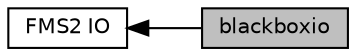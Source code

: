 digraph "blackboxio"
{
  edge [fontname="Helvetica",fontsize="10",labelfontname="Helvetica",labelfontsize="10"];
  node [fontname="Helvetica",fontsize="10",shape=box];
  rankdir=LR;
  Node1 [label="blackboxio",height=0.2,width=0.4,color="black", fillcolor="grey75", style="filled", fontcolor="black",tooltip="File utility functions for use within FMS2 IO."];
  Node2 [label="FMS2 IO",height=0.2,width=0.4,color="black", fillcolor="white", style="filled",URL="$group__fms2__io.html",tooltip="Modules and associated files in the fms2_io directory."];
  Node2->Node1 [shape=plaintext, dir="back", style="solid"];
}
